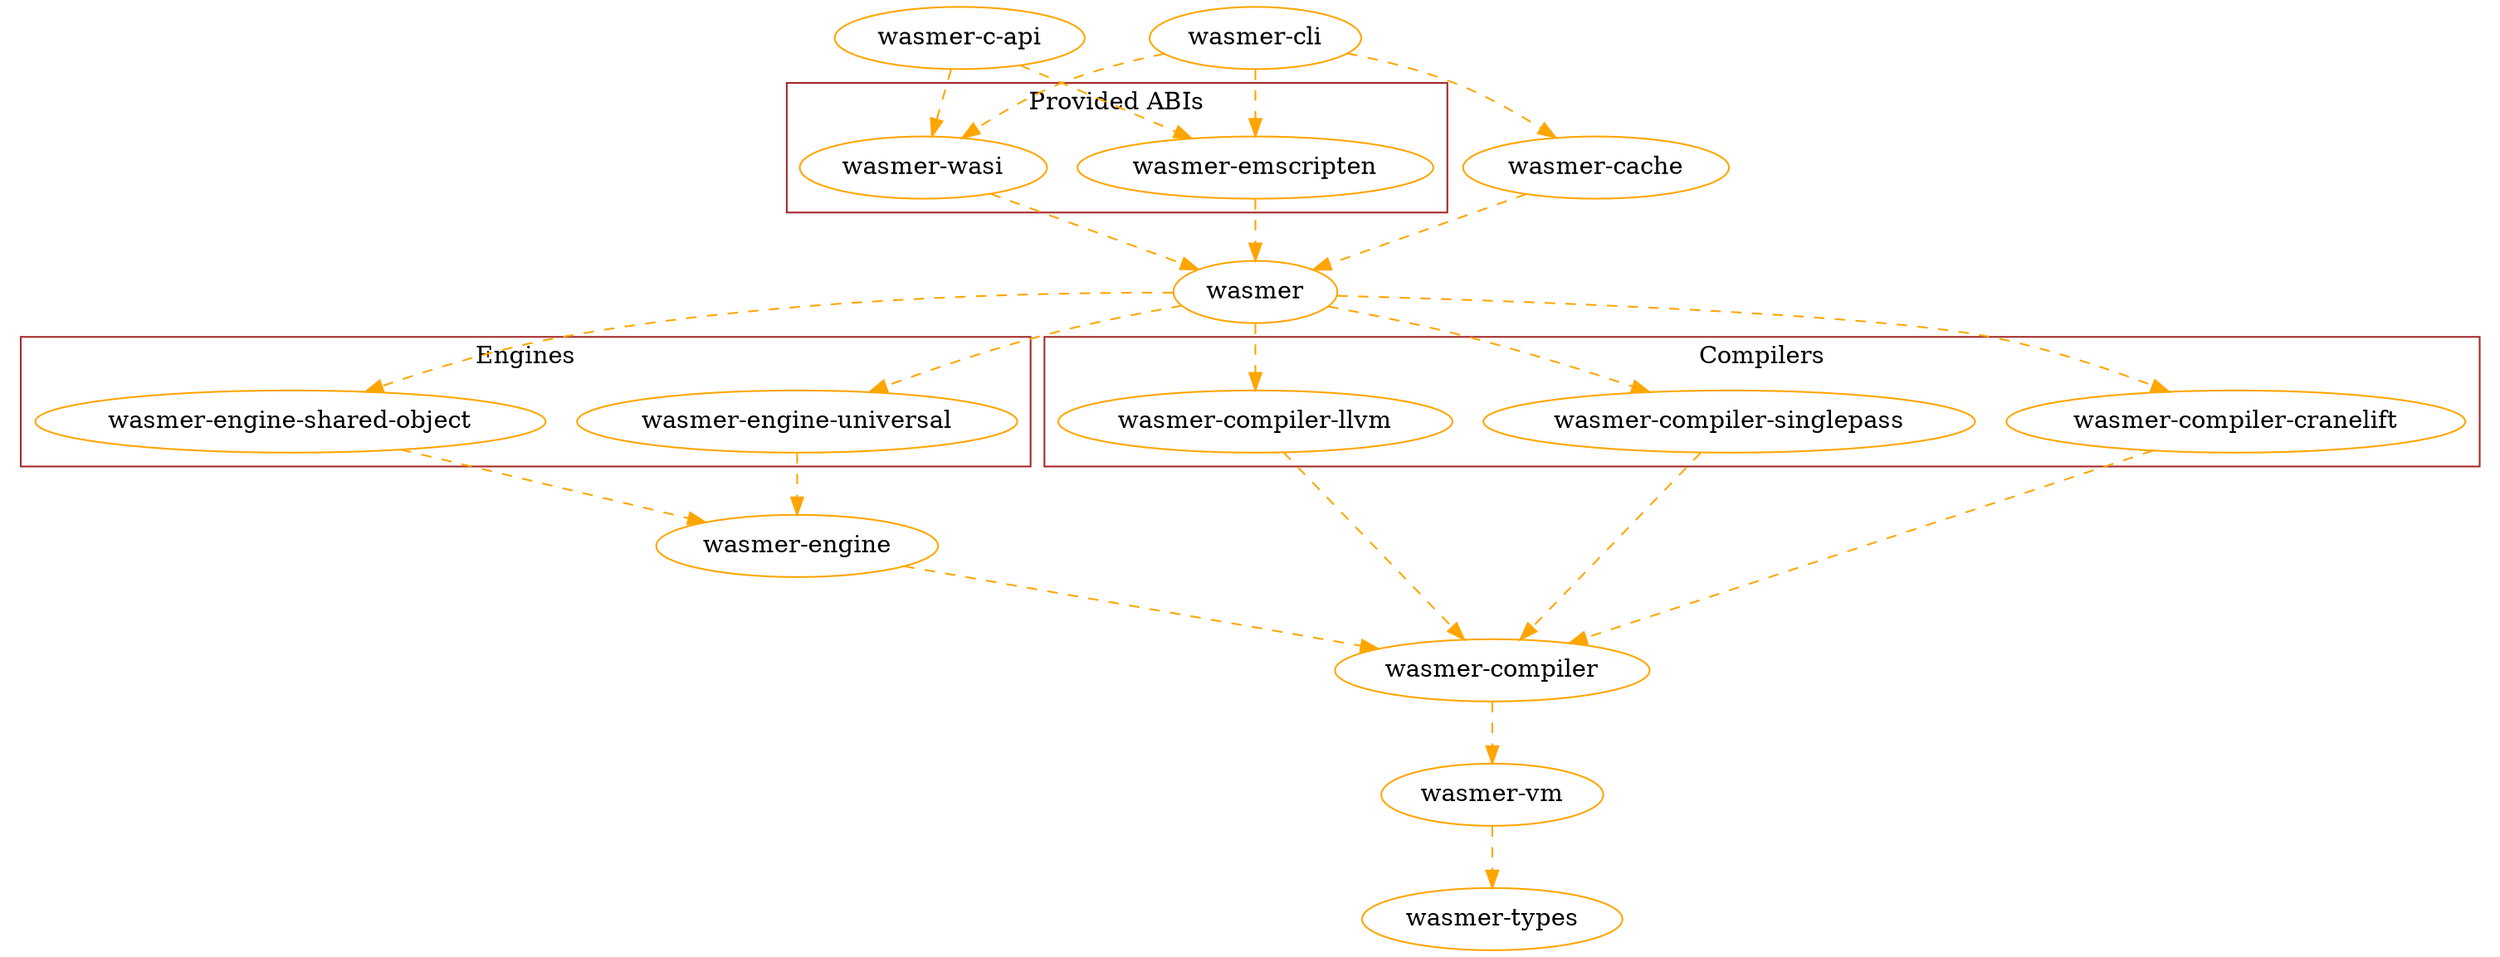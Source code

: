digraph dependencies {
        newrank=true;

	n0 [label="wasmer", color=orange];
	n1 [label="wasmer-compiler", color=orange];
	n5 [label="wasmer-engine", color=orange];
	n6 [label="wasmer-engine-universal", color=orange];
	n7 [label="wasmer-engine-shared-object", color=orange];
	n8 [label="wasmer-types", color=orange];
	n9 [label="wasmer-vm", color=orange];
	n10 [label="wasmer-c-api", color=orange];
	n11 [label="wasmer-emscripten", color=orange];
	n12 [label="wasmer-wasi", color=orange];
	n13 [label="wasmer-cache", color=orange];
	n14 [label="wasmer-cli", color=orange];

        
	subgraph cluster_compiler {
		label="Compilers";
		color=brown;

		n2 [label="wasmer-compiler-cranelift", color=orange];
		n3 [label="wasmer-compiler-llvm", color=orange];
		n4 [label="wasmer-compiler-singlepass", color=orange];
	}

	subgraph cluster_engine {
		label="Engines";
		color=brown;

		n6 [label="wasmer-engine-universal", color=orange];
		n7 [label="wasmer-engine-shared-object", color=orange];
	}

        {
        rank=same;
        n2;
        n3;
        n4;
        n6;
        n7;
        }
        

	subgraph cluster_abi {
		label="Provided ABIs";
		color=brown;

		n12 [label="wasmer-wasi", color=orange];
		n11 [label="wasmer-emscripten", color=orange];
	}

	n14 -> n13 [color=orange, style=dashed];
	n14 -> n12 [color=orange, style=dashed];
	n14 -> n11 [color=orange, style=dashed];
	n13 -> n0 [color=orange, style=dashed];
	n10 -> n11 [color=orange, style=dashed];
	n10 -> n12 [color=orange, style=dashed];
	n11 -> n0 [color=orange, style=dashed];
	n12 -> n0 [color=orange, style=dashed];
	n0 -> n2 [color=orange, style=dashed];
	n0 -> n3 [color=orange, style=dashed];
	n0 -> n4 [color=orange, style=dashed];
	n0 -> n6 [color=orange, style=dashed];
	n0 -> n7 [color=orange, style=dashed];
	n2 -> n1 [color=orange, style=dashed];
	n3 -> n1 [color=orange, style=dashed];
	n4 -> n1 [color=orange, style=dashed];
	n6 -> n5 [color=orange, style=dashed];
	n7 -> n5 [color=orange, style=dashed];
	n5 -> n1 [color=orange, style=dashed];
	n1 -> n9 [color=orange, style=dashed];
	n9 -> n8 [color=orange, style=dashed];
}
